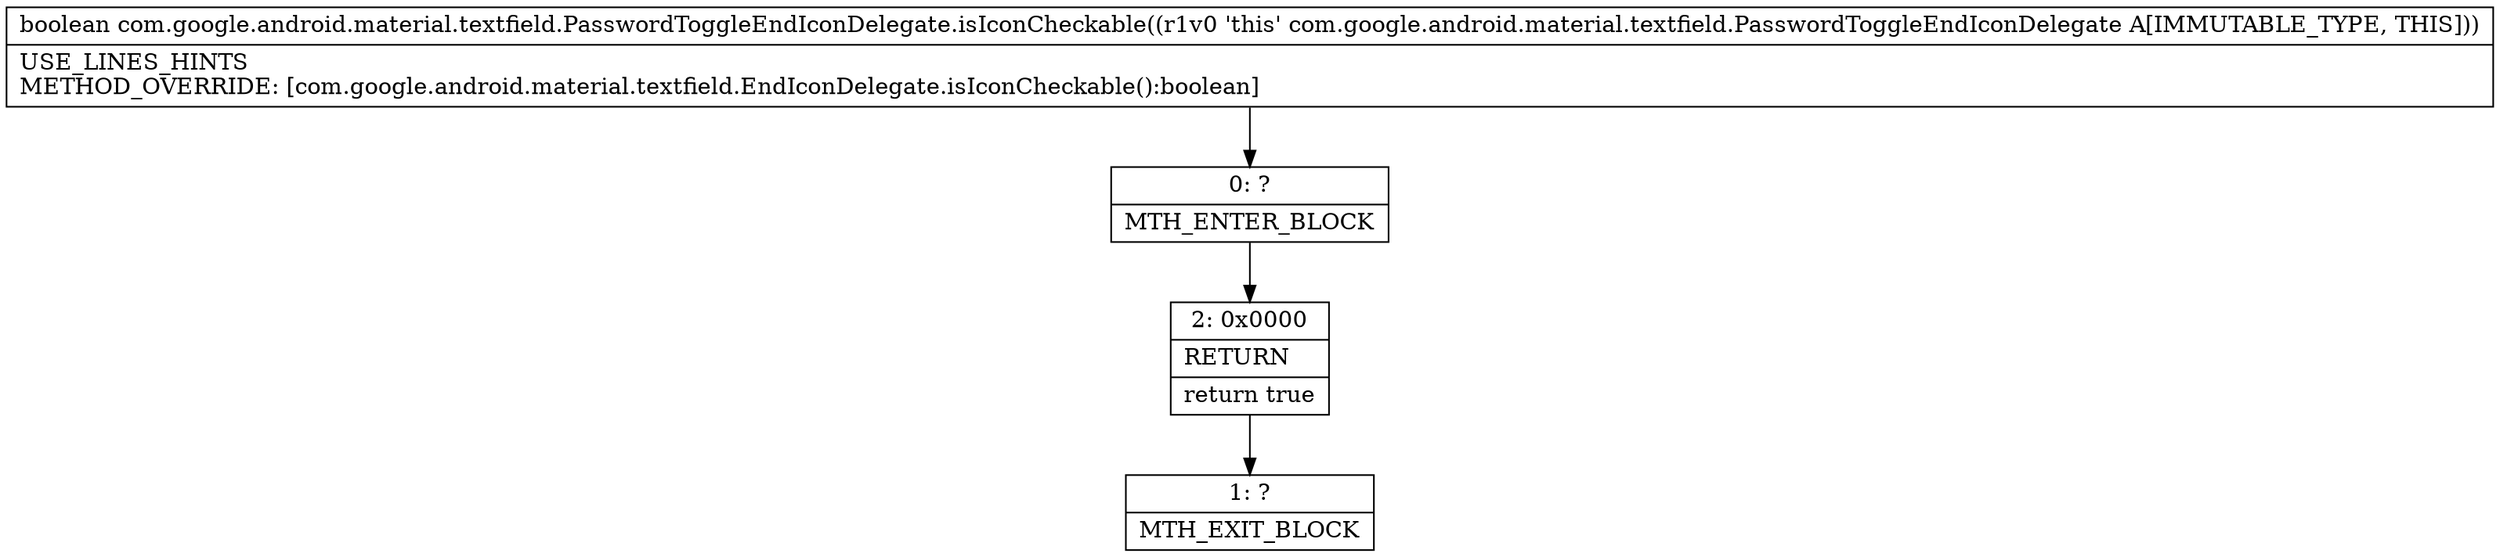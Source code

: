 digraph "CFG forcom.google.android.material.textfield.PasswordToggleEndIconDelegate.isIconCheckable()Z" {
Node_0 [shape=record,label="{0\:\ ?|MTH_ENTER_BLOCK\l}"];
Node_2 [shape=record,label="{2\:\ 0x0000|RETURN\l|return true\l}"];
Node_1 [shape=record,label="{1\:\ ?|MTH_EXIT_BLOCK\l}"];
MethodNode[shape=record,label="{boolean com.google.android.material.textfield.PasswordToggleEndIconDelegate.isIconCheckable((r1v0 'this' com.google.android.material.textfield.PasswordToggleEndIconDelegate A[IMMUTABLE_TYPE, THIS]))  | USE_LINES_HINTS\lMETHOD_OVERRIDE: [com.google.android.material.textfield.EndIconDelegate.isIconCheckable():boolean]\l}"];
MethodNode -> Node_0;Node_0 -> Node_2;
Node_2 -> Node_1;
}

